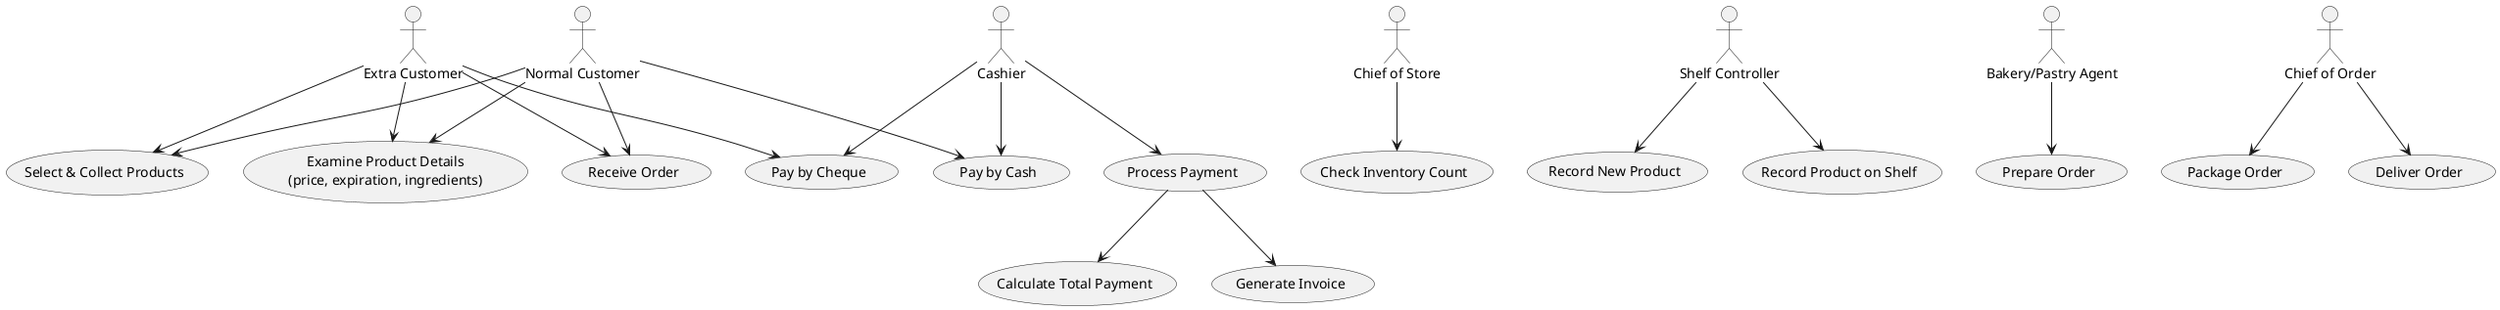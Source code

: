 @startuml
' Define Actors
actor "Normal Customer" as NC
actor "Extra Customer" as EC
actor Cashier
actor "Chief of Store" as Chief
actor "Shelf Controller" as ShelfCtrl
actor "Bakery/Pastry Agent" as Bakery
actor "Chief of Order" as OrderChief

' Stock Management Use Cases
usecase "Record New Product" as UC1
usecase "Record Product on Shelf" as UC2
usecase "Check Inventory Count" as UC3

' Customer Shopping Use Cases
usecase "Select & Collect Products" as UC4
usecase "Examine Product Details\n(price, expiration, ingredients)" as UC5

' Payment Process Use Cases
usecase "Process Payment" as UC6
usecase "Calculate Total Payment" as UC7
usecase "Generate Invoice" as UC8
usecase "Pay by Cash" as UC9
usecase "Pay by Cheque" as UC10

' Order Delivery Use Cases
usecase "Prepare Order" as UC11
usecase "Package Order" as UC12
usecase "Deliver Order" as UC13
usecase "Receive Order" as UC14

' --------------------
' Relationships - Stock Management
ShelfCtrl --> UC1
ShelfCtrl --> UC2
Chief --> UC3

' --------------------
' Relationships - Customer Shopping
NC --> UC4
NC --> UC5
EC --> UC4
EC --> UC5

' --------------------
' Relationships - Payment Process
Cashier --> UC6
UC6 --> UC7
UC6 --> UC8

' Payment methods specific to customers
NC --> UC9
EC --> UC10
Cashier --> UC9
Cashier --> UC10

' --------------------
' Relationships - Order Delivery Process
Bakery --> UC11
OrderChief --> UC12
OrderChief --> UC13
NC --> UC14
EC --> UC14

' --------------------
' Additional Notes:
' The Payment use case UC6 (Process Payment) internally performs total calculation (UC7)
' and then generates an invoice (UC8). Payment can be made either by cash (UC9)
' or by cheque (UC10), with cheque payments applicable to extra-customers (e.g., organizations).
' Similarly, product ordering involves preparation (UC11), packaging (UC12) and delivery (UC13)
' after which customers receive their order (UC14).

@enduml